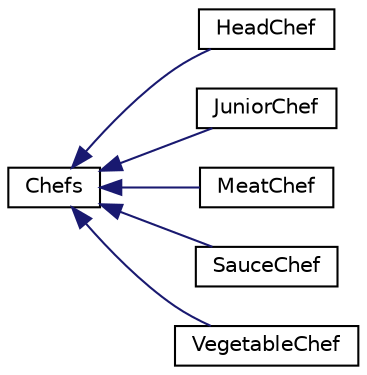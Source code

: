 digraph "Graphical Class Hierarchy"
{
 // LATEX_PDF_SIZE
  edge [fontname="Helvetica",fontsize="10",labelfontname="Helvetica",labelfontsize="10"];
  node [fontname="Helvetica",fontsize="10",shape=record];
  rankdir="LR";
  Node0 [label="Chefs",height=0.2,width=0.4,color="black", fillcolor="white", style="filled",URL="$classChefs.html",tooltip="The Chefs class represents the base class for different chef types in the restaurant."];
  Node0 -> Node1 [dir="back",color="midnightblue",fontsize="10",style="solid",fontname="Helvetica"];
  Node1 [label="HeadChef",height=0.2,width=0.4,color="black", fillcolor="white", style="filled",URL="$classHeadChef.html",tooltip="The HeadChef class represents the main chef responsible for preparing dishes."];
  Node0 -> Node2 [dir="back",color="midnightblue",fontsize="10",style="solid",fontname="Helvetica"];
  Node2 [label="JuniorChef",height=0.2,width=0.4,color="black", fillcolor="white", style="filled",URL="$classJuniorChef.html",tooltip="The JuniorChef class represents a junior chef responsible for preparing dishes."];
  Node0 -> Node3 [dir="back",color="midnightblue",fontsize="10",style="solid",fontname="Helvetica"];
  Node3 [label="MeatChef",height=0.2,width=0.4,color="black", fillcolor="white", style="filled",URL="$classMeatChef.html",tooltip="The MeatChef class represents a chef specializing in meat dishes."];
  Node0 -> Node4 [dir="back",color="midnightblue",fontsize="10",style="solid",fontname="Helvetica"];
  Node4 [label="SauceChef",height=0.2,width=0.4,color="black", fillcolor="white", style="filled",URL="$classSauceChef.html",tooltip="The SauceChef class represents a chef specialized in sauce-based dishes."];
  Node0 -> Node5 [dir="back",color="midnightblue",fontsize="10",style="solid",fontname="Helvetica"];
  Node5 [label="VegetableChef",height=0.2,width=0.4,color="black", fillcolor="white", style="filled",URL="$classVegetableChef.html",tooltip="The VegetableChef class represents a chef specialized in vegetable dishes."];
}
